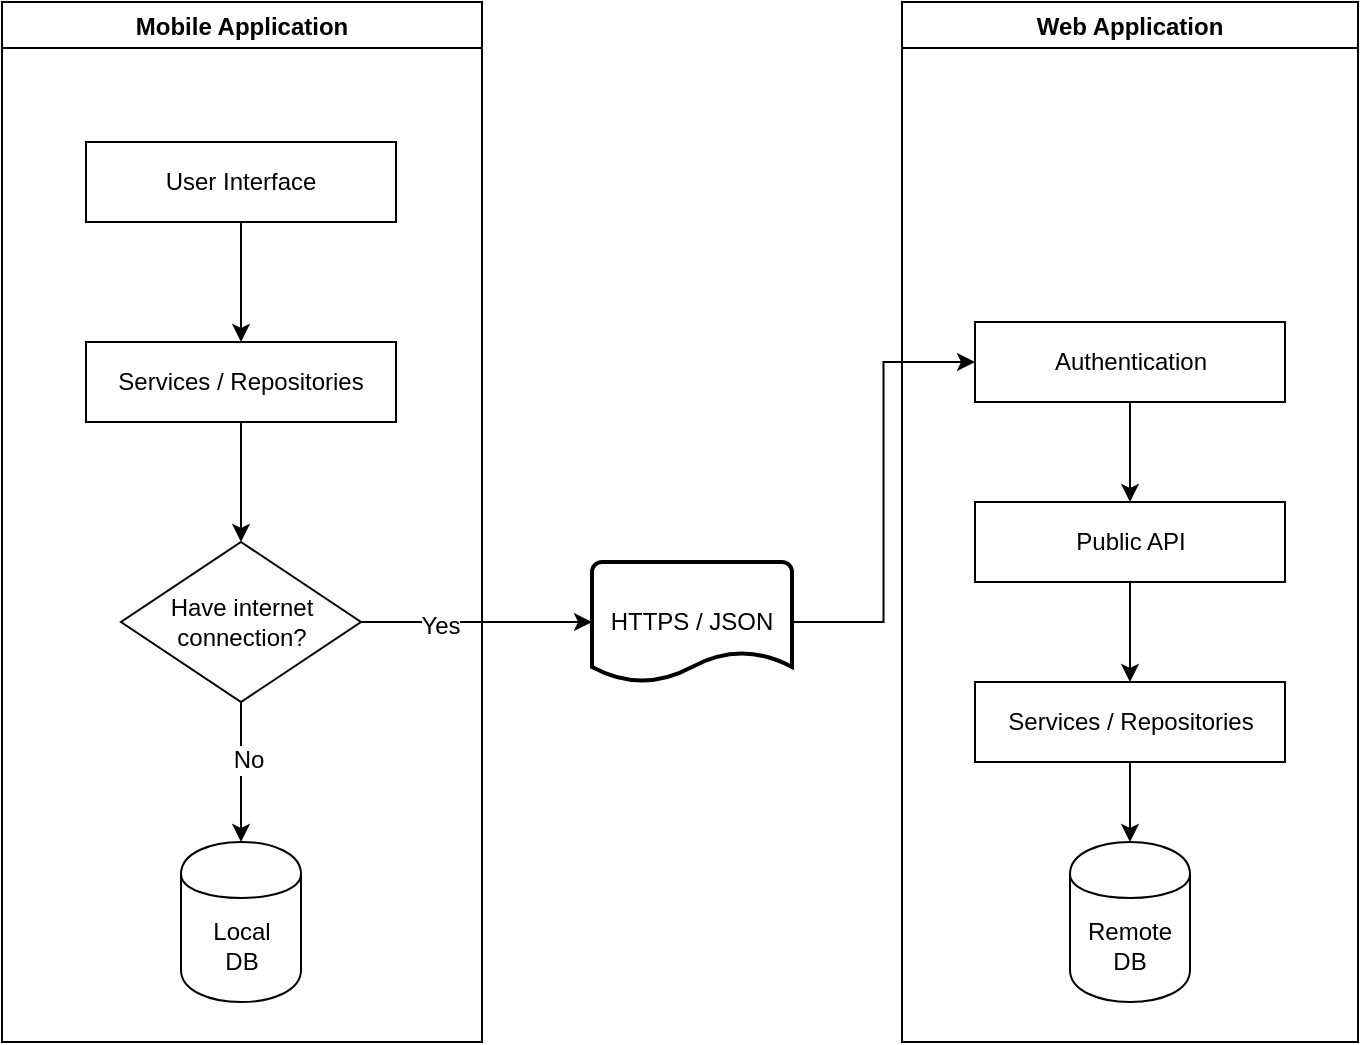 <mxfile version="12.7.9" type="device"><diagram id="Xp5bP9VHvAOcf5UaTYt_" name="Page-1"><mxGraphModel dx="1157" dy="535" grid="1" gridSize="10" guides="1" tooltips="1" connect="1" arrows="1" fold="1" page="1" pageScale="1" pageWidth="850" pageHeight="1100" math="0" shadow="0"><root><mxCell id="0"/><mxCell id="1" parent="0"/><mxCell id="toJba4b8lK1PXfcuVkqJ-13" style="edgeStyle=orthogonalEdgeStyle;rounded=0;orthogonalLoop=1;jettySize=auto;html=1;exitX=0.5;exitY=1;exitDx=0;exitDy=0;entryX=0.5;entryY=0;entryDx=0;entryDy=0;" edge="1" parent="1" target="toJba4b8lK1PXfcuVkqJ-12"><mxGeometry relative="1" as="geometry"><mxPoint x="202.5" y="280" as="sourcePoint"/></mxGeometry></mxCell><mxCell id="toJba4b8lK1PXfcuVkqJ-7" style="edgeStyle=orthogonalEdgeStyle;rounded=0;orthogonalLoop=1;jettySize=auto;html=1;exitX=0.5;exitY=1;exitDx=0;exitDy=0;" edge="1" parent="1" source="toJba4b8lK1PXfcuVkqJ-4"><mxGeometry relative="1" as="geometry"><mxPoint x="202.5" y="240" as="targetPoint"/></mxGeometry></mxCell><mxCell id="toJba4b8lK1PXfcuVkqJ-16" style="edgeStyle=orthogonalEdgeStyle;rounded=0;orthogonalLoop=1;jettySize=auto;html=1;exitX=0.5;exitY=1;exitDx=0;exitDy=0;entryX=0.5;entryY=0;entryDx=0;entryDy=0;" edge="1" parent="1" source="toJba4b8lK1PXfcuVkqJ-12"><mxGeometry relative="1" as="geometry"><mxPoint x="202.5" y="480" as="targetPoint"/></mxGeometry></mxCell><mxCell id="toJba4b8lK1PXfcuVkqJ-17" value="No" style="text;html=1;align=center;verticalAlign=middle;resizable=0;points=[];labelBackgroundColor=#ffffff;" vertex="1" connectable="0" parent="toJba4b8lK1PXfcuVkqJ-16"><mxGeometry x="-0.2" y="4" relative="1" as="geometry"><mxPoint as="offset"/></mxGeometry></mxCell><mxCell id="toJba4b8lK1PXfcuVkqJ-21" style="edgeStyle=orthogonalEdgeStyle;rounded=0;orthogonalLoop=1;jettySize=auto;html=1;entryX=0;entryY=0.5;entryDx=0;entryDy=0;" edge="1" parent="1" source="toJba4b8lK1PXfcuVkqJ-19" target="toJba4b8lK1PXfcuVkqJ-9"><mxGeometry relative="1" as="geometry"/></mxCell><mxCell id="toJba4b8lK1PXfcuVkqJ-19" value="HTTPS / JSON" style="strokeWidth=2;html=1;shape=mxgraph.flowchart.document2;whiteSpace=wrap;size=0.25;" vertex="1" parent="1"><mxGeometry x="375" y="360" width="100" height="60" as="geometry"/></mxCell><mxCell id="toJba4b8lK1PXfcuVkqJ-24" value="Mobile Application" style="swimlane;" vertex="1" parent="1"><mxGeometry x="80" y="80" width="240" height="520" as="geometry"><mxRectangle x="80" y="80" width="140" height="23" as="alternateBounds"/></mxGeometry></mxCell><mxCell id="toJba4b8lK1PXfcuVkqJ-29" style="edgeStyle=orthogonalEdgeStyle;rounded=0;orthogonalLoop=1;jettySize=auto;html=1;entryX=0.5;entryY=0;entryDx=0;entryDy=0;" edge="1" parent="toJba4b8lK1PXfcuVkqJ-24" source="toJba4b8lK1PXfcuVkqJ-27" target="toJba4b8lK1PXfcuVkqJ-26"><mxGeometry relative="1" as="geometry"/></mxCell><mxCell id="toJba4b8lK1PXfcuVkqJ-27" value="User Interface" style="rounded=0;whiteSpace=wrap;html=1;" vertex="1" parent="toJba4b8lK1PXfcuVkqJ-24"><mxGeometry x="42" y="70" width="155" height="40" as="geometry"/></mxCell><mxCell id="toJba4b8lK1PXfcuVkqJ-30" style="edgeStyle=orthogonalEdgeStyle;rounded=0;orthogonalLoop=1;jettySize=auto;html=1;entryX=0.5;entryY=0;entryDx=0;entryDy=0;" edge="1" parent="toJba4b8lK1PXfcuVkqJ-24" source="toJba4b8lK1PXfcuVkqJ-26" target="toJba4b8lK1PXfcuVkqJ-28"><mxGeometry relative="1" as="geometry"/></mxCell><mxCell id="toJba4b8lK1PXfcuVkqJ-26" value="Services / Repositories" style="rounded=0;whiteSpace=wrap;html=1;" vertex="1" parent="toJba4b8lK1PXfcuVkqJ-24"><mxGeometry x="42" y="170" width="155" height="40" as="geometry"/></mxCell><mxCell id="toJba4b8lK1PXfcuVkqJ-28" value="Have internet connection?" style="rhombus;whiteSpace=wrap;html=1;" vertex="1" parent="toJba4b8lK1PXfcuVkqJ-24"><mxGeometry x="59.5" y="270" width="120" height="80" as="geometry"/></mxCell><mxCell id="toJba4b8lK1PXfcuVkqJ-25" value="Local&lt;br&gt;DB" style="shape=cylinder;whiteSpace=wrap;html=1;boundedLbl=1;backgroundOutline=1;" vertex="1" parent="toJba4b8lK1PXfcuVkqJ-24"><mxGeometry x="89.5" y="420" width="60" height="80" as="geometry"/></mxCell><mxCell id="toJba4b8lK1PXfcuVkqJ-31" style="edgeStyle=orthogonalEdgeStyle;rounded=0;orthogonalLoop=1;jettySize=auto;html=1;exitX=0.5;exitY=1;exitDx=0;exitDy=0;entryX=0.5;entryY=0;entryDx=0;entryDy=0;" edge="1" parent="toJba4b8lK1PXfcuVkqJ-24" source="toJba4b8lK1PXfcuVkqJ-28" target="toJba4b8lK1PXfcuVkqJ-25"><mxGeometry relative="1" as="geometry"/></mxCell><mxCell id="toJba4b8lK1PXfcuVkqJ-32" value="No" style="text;html=1;align=center;verticalAlign=middle;resizable=0;points=[];labelBackgroundColor=#ffffff;" vertex="1" connectable="0" parent="toJba4b8lK1PXfcuVkqJ-31"><mxGeometry x="-0.19" y="3" relative="1" as="geometry"><mxPoint as="offset"/></mxGeometry></mxCell><mxCell id="toJba4b8lK1PXfcuVkqJ-33" style="edgeStyle=orthogonalEdgeStyle;rounded=0;orthogonalLoop=1;jettySize=auto;html=1;exitX=1;exitY=0.5;exitDx=0;exitDy=0;" edge="1" parent="1" source="toJba4b8lK1PXfcuVkqJ-28" target="toJba4b8lK1PXfcuVkqJ-19"><mxGeometry relative="1" as="geometry"/></mxCell><mxCell id="toJba4b8lK1PXfcuVkqJ-34" value="Yes" style="text;html=1;align=center;verticalAlign=middle;resizable=0;points=[];labelBackgroundColor=#ffffff;" vertex="1" connectable="0" parent="toJba4b8lK1PXfcuVkqJ-33"><mxGeometry x="-0.318" y="-2" relative="1" as="geometry"><mxPoint as="offset"/></mxGeometry></mxCell><mxCell id="toJba4b8lK1PXfcuVkqJ-37" value="Web Application" style="swimlane;" vertex="1" parent="1"><mxGeometry x="530" y="80" width="228" height="520" as="geometry"/></mxCell><mxCell id="toJba4b8lK1PXfcuVkqJ-39" value="" style="edgeStyle=orthogonalEdgeStyle;rounded=0;orthogonalLoop=1;jettySize=auto;html=1;" edge="1" parent="toJba4b8lK1PXfcuVkqJ-37" source="toJba4b8lK1PXfcuVkqJ-9" target="toJba4b8lK1PXfcuVkqJ-36"><mxGeometry relative="1" as="geometry"/></mxCell><mxCell id="toJba4b8lK1PXfcuVkqJ-9" value="Authentication" style="rounded=0;whiteSpace=wrap;html=1;" vertex="1" parent="toJba4b8lK1PXfcuVkqJ-37"><mxGeometry x="36.5" y="160" width="155" height="40" as="geometry"/></mxCell><mxCell id="toJba4b8lK1PXfcuVkqJ-42" style="edgeStyle=orthogonalEdgeStyle;rounded=0;orthogonalLoop=1;jettySize=auto;html=1;exitX=0.5;exitY=1;exitDx=0;exitDy=0;entryX=0.5;entryY=0;entryDx=0;entryDy=0;" edge="1" parent="toJba4b8lK1PXfcuVkqJ-37" source="toJba4b8lK1PXfcuVkqJ-36" target="toJba4b8lK1PXfcuVkqJ-8"><mxGeometry relative="1" as="geometry"/></mxCell><mxCell id="toJba4b8lK1PXfcuVkqJ-36" value="Public API" style="rounded=0;whiteSpace=wrap;html=1;" vertex="1" parent="toJba4b8lK1PXfcuVkqJ-37"><mxGeometry x="36.5" y="250" width="155" height="40" as="geometry"/></mxCell><mxCell id="toJba4b8lK1PXfcuVkqJ-8" value="Services / Repositories" style="rounded=0;whiteSpace=wrap;html=1;" vertex="1" parent="toJba4b8lK1PXfcuVkqJ-37"><mxGeometry x="36.5" y="340" width="155" height="40" as="geometry"/></mxCell><mxCell id="toJba4b8lK1PXfcuVkqJ-2" value="Remote&lt;br&gt;DB" style="shape=cylinder;whiteSpace=wrap;html=1;boundedLbl=1;backgroundOutline=1;" vertex="1" parent="toJba4b8lK1PXfcuVkqJ-37"><mxGeometry x="84" y="420" width="60" height="80" as="geometry"/></mxCell><mxCell id="toJba4b8lK1PXfcuVkqJ-11" style="edgeStyle=orthogonalEdgeStyle;rounded=0;orthogonalLoop=1;jettySize=auto;html=1;exitX=0.5;exitY=1;exitDx=0;exitDy=0;" edge="1" parent="toJba4b8lK1PXfcuVkqJ-37" source="toJba4b8lK1PXfcuVkqJ-8" target="toJba4b8lK1PXfcuVkqJ-2"><mxGeometry relative="1" as="geometry"/></mxCell></root></mxGraphModel></diagram></mxfile>